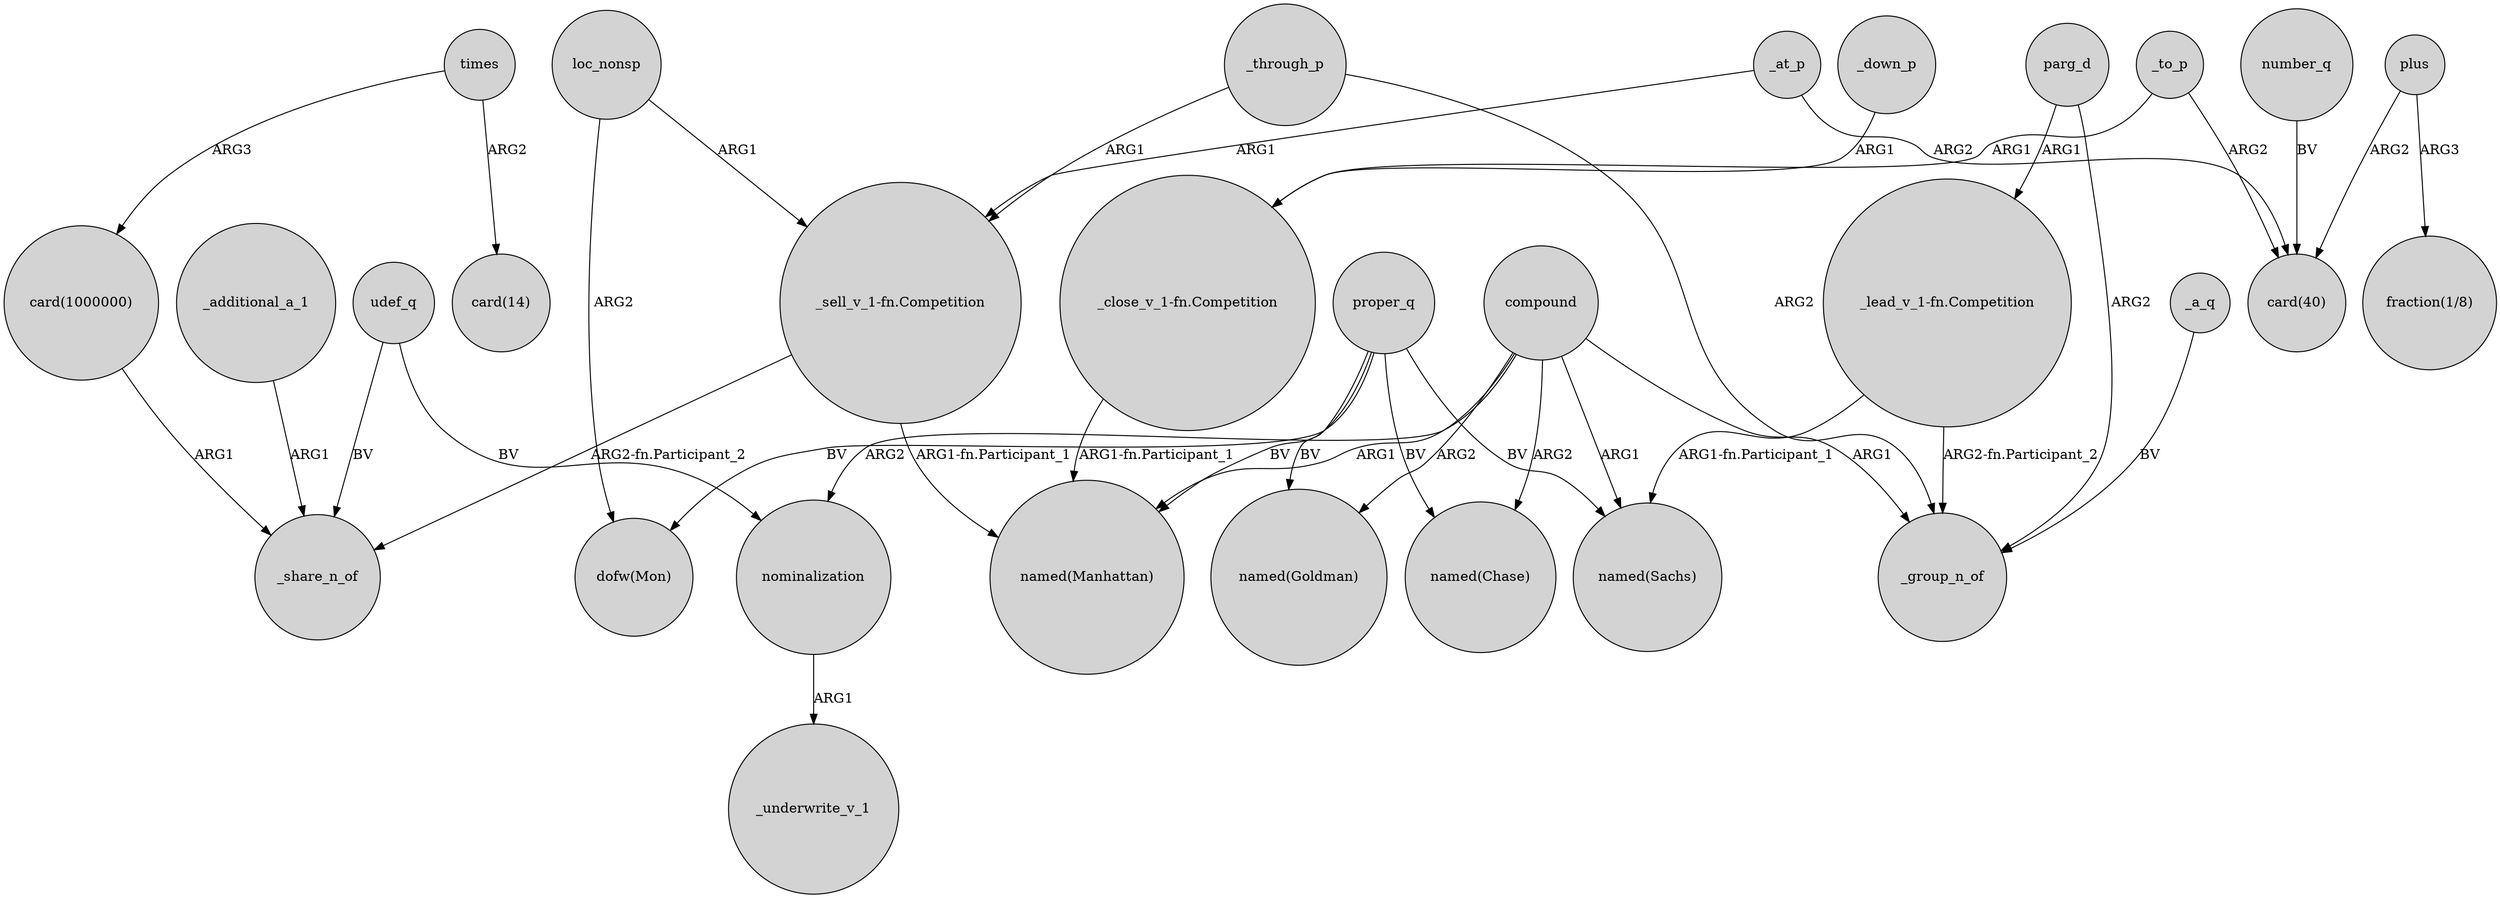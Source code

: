 digraph {
	node [shape=circle style=filled]
	"_sell_v_1-fn.Competition" -> _share_n_of [label="ARG2-fn.Participant_2"]
	compound -> "named(Goldman)" [label=ARG2]
	_to_p -> "card(40)" [label=ARG2]
	proper_q -> "named(Sachs)" [label=BV]
	compound -> "named(Sachs)" [label=ARG1]
	parg_d -> "_lead_v_1-fn.Competition" [label=ARG1]
	loc_nonsp -> "_sell_v_1-fn.Competition" [label=ARG1]
	plus -> "fraction(1/8)" [label=ARG3]
	udef_q -> nominalization [label=BV]
	_down_p -> "_close_v_1-fn.Competition" [label=ARG1]
	times -> "card(1000000)" [label=ARG3]
	proper_q -> "dofw(Mon)" [label=BV]
	proper_q -> "named(Goldman)" [label=BV]
	compound -> "named(Manhattan)" [label=ARG1]
	proper_q -> "named(Manhattan)" [label=BV]
	nominalization -> _underwrite_v_1 [label=ARG1]
	parg_d -> _group_n_of [label=ARG2]
	compound -> _group_n_of [label=ARG1]
	_a_q -> _group_n_of [label=BV]
	compound -> nominalization [label=ARG2]
	"_close_v_1-fn.Competition" -> "named(Manhattan)" [label="ARG1-fn.Participant_1"]
	_through_p -> _group_n_of [label=ARG2]
	loc_nonsp -> "dofw(Mon)" [label=ARG2]
	_to_p -> "_close_v_1-fn.Competition" [label=ARG1]
	number_q -> "card(40)" [label=BV]
	udef_q -> _share_n_of [label=BV]
	compound -> "named(Chase)" [label=ARG2]
	_at_p -> "card(40)" [label=ARG2]
	_additional_a_1 -> _share_n_of [label=ARG1]
	"_lead_v_1-fn.Competition" -> "named(Sachs)" [label="ARG1-fn.Participant_1"]
	"card(1000000)" -> _share_n_of [label=ARG1]
	_through_p -> "_sell_v_1-fn.Competition" [label=ARG1]
	_at_p -> "_sell_v_1-fn.Competition" [label=ARG1]
	"_lead_v_1-fn.Competition" -> _group_n_of [label="ARG2-fn.Participant_2"]
	"_sell_v_1-fn.Competition" -> "named(Manhattan)" [label="ARG1-fn.Participant_1"]
	plus -> "card(40)" [label=ARG2]
	proper_q -> "named(Chase)" [label=BV]
	times -> "card(14)" [label=ARG2]
}
